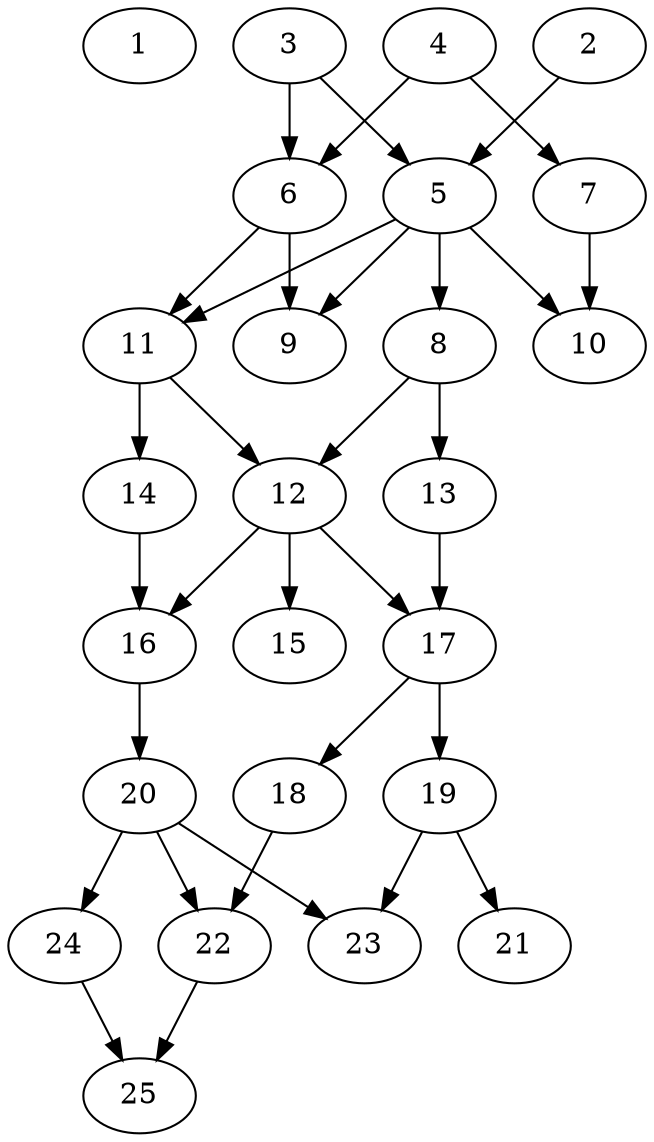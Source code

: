 // DAG automatically generated by daggen at Thu Oct  3 14:00:39 2019
// ./daggen --dot -n 25 --ccr 0.5 --fat 0.5 --regular 0.5 --density 0.6 --mindata 5242880 --maxdata 52428800 
digraph G {
  1 [size="24223744", alpha="0.17", expect_size="12111872"] 
  2 [size="91887616", alpha="0.15", expect_size="45943808"] 
  2 -> 5 [size ="45943808"]
  3 [size="97804288", alpha="0.05", expect_size="48902144"] 
  3 -> 5 [size ="48902144"]
  3 -> 6 [size ="48902144"]
  4 [size="61272064", alpha="0.12", expect_size="30636032"] 
  4 -> 6 [size ="30636032"]
  4 -> 7 [size ="30636032"]
  5 [size="97464320", alpha="0.10", expect_size="48732160"] 
  5 -> 8 [size ="48732160"]
  5 -> 9 [size ="48732160"]
  5 -> 10 [size ="48732160"]
  5 -> 11 [size ="48732160"]
  6 [size="17430528", alpha="0.14", expect_size="8715264"] 
  6 -> 9 [size ="8715264"]
  6 -> 11 [size ="8715264"]
  7 [size="54274048", alpha="0.06", expect_size="27137024"] 
  7 -> 10 [size ="27137024"]
  8 [size="19478528", alpha="0.17", expect_size="9739264"] 
  8 -> 12 [size ="9739264"]
  8 -> 13 [size ="9739264"]
  9 [size="63719424", alpha="0.05", expect_size="31859712"] 
  10 [size="103903232", alpha="0.17", expect_size="51951616"] 
  11 [size="78788608", alpha="0.15", expect_size="39394304"] 
  11 -> 12 [size ="39394304"]
  11 -> 14 [size ="39394304"]
  12 [size="63971328", alpha="0.04", expect_size="31985664"] 
  12 -> 15 [size ="31985664"]
  12 -> 16 [size ="31985664"]
  12 -> 17 [size ="31985664"]
  13 [size="42260480", alpha="0.13", expect_size="21130240"] 
  13 -> 17 [size ="21130240"]
  14 [size="67141632", alpha="0.16", expect_size="33570816"] 
  14 -> 16 [size ="33570816"]
  15 [size="30873600", alpha="0.16", expect_size="15436800"] 
  16 [size="78274560", alpha="0.15", expect_size="39137280"] 
  16 -> 20 [size ="39137280"]
  17 [size="48951296", alpha="0.14", expect_size="24475648"] 
  17 -> 18 [size ="24475648"]
  17 -> 19 [size ="24475648"]
  18 [size="79548416", alpha="0.11", expect_size="39774208"] 
  18 -> 22 [size ="39774208"]
  19 [size="66263040", alpha="0.01", expect_size="33131520"] 
  19 -> 21 [size ="33131520"]
  19 -> 23 [size ="33131520"]
  20 [size="90822656", alpha="0.16", expect_size="45411328"] 
  20 -> 22 [size ="45411328"]
  20 -> 23 [size ="45411328"]
  20 -> 24 [size ="45411328"]
  21 [size="77203456", alpha="0.14", expect_size="38601728"] 
  22 [size="54298624", alpha="0.10", expect_size="27149312"] 
  22 -> 25 [size ="27149312"]
  23 [size="71616512", alpha="0.04", expect_size="35808256"] 
  24 [size="37990400", alpha="0.08", expect_size="18995200"] 
  24 -> 25 [size ="18995200"]
  25 [size="19331072", alpha="0.11", expect_size="9665536"] 
}
